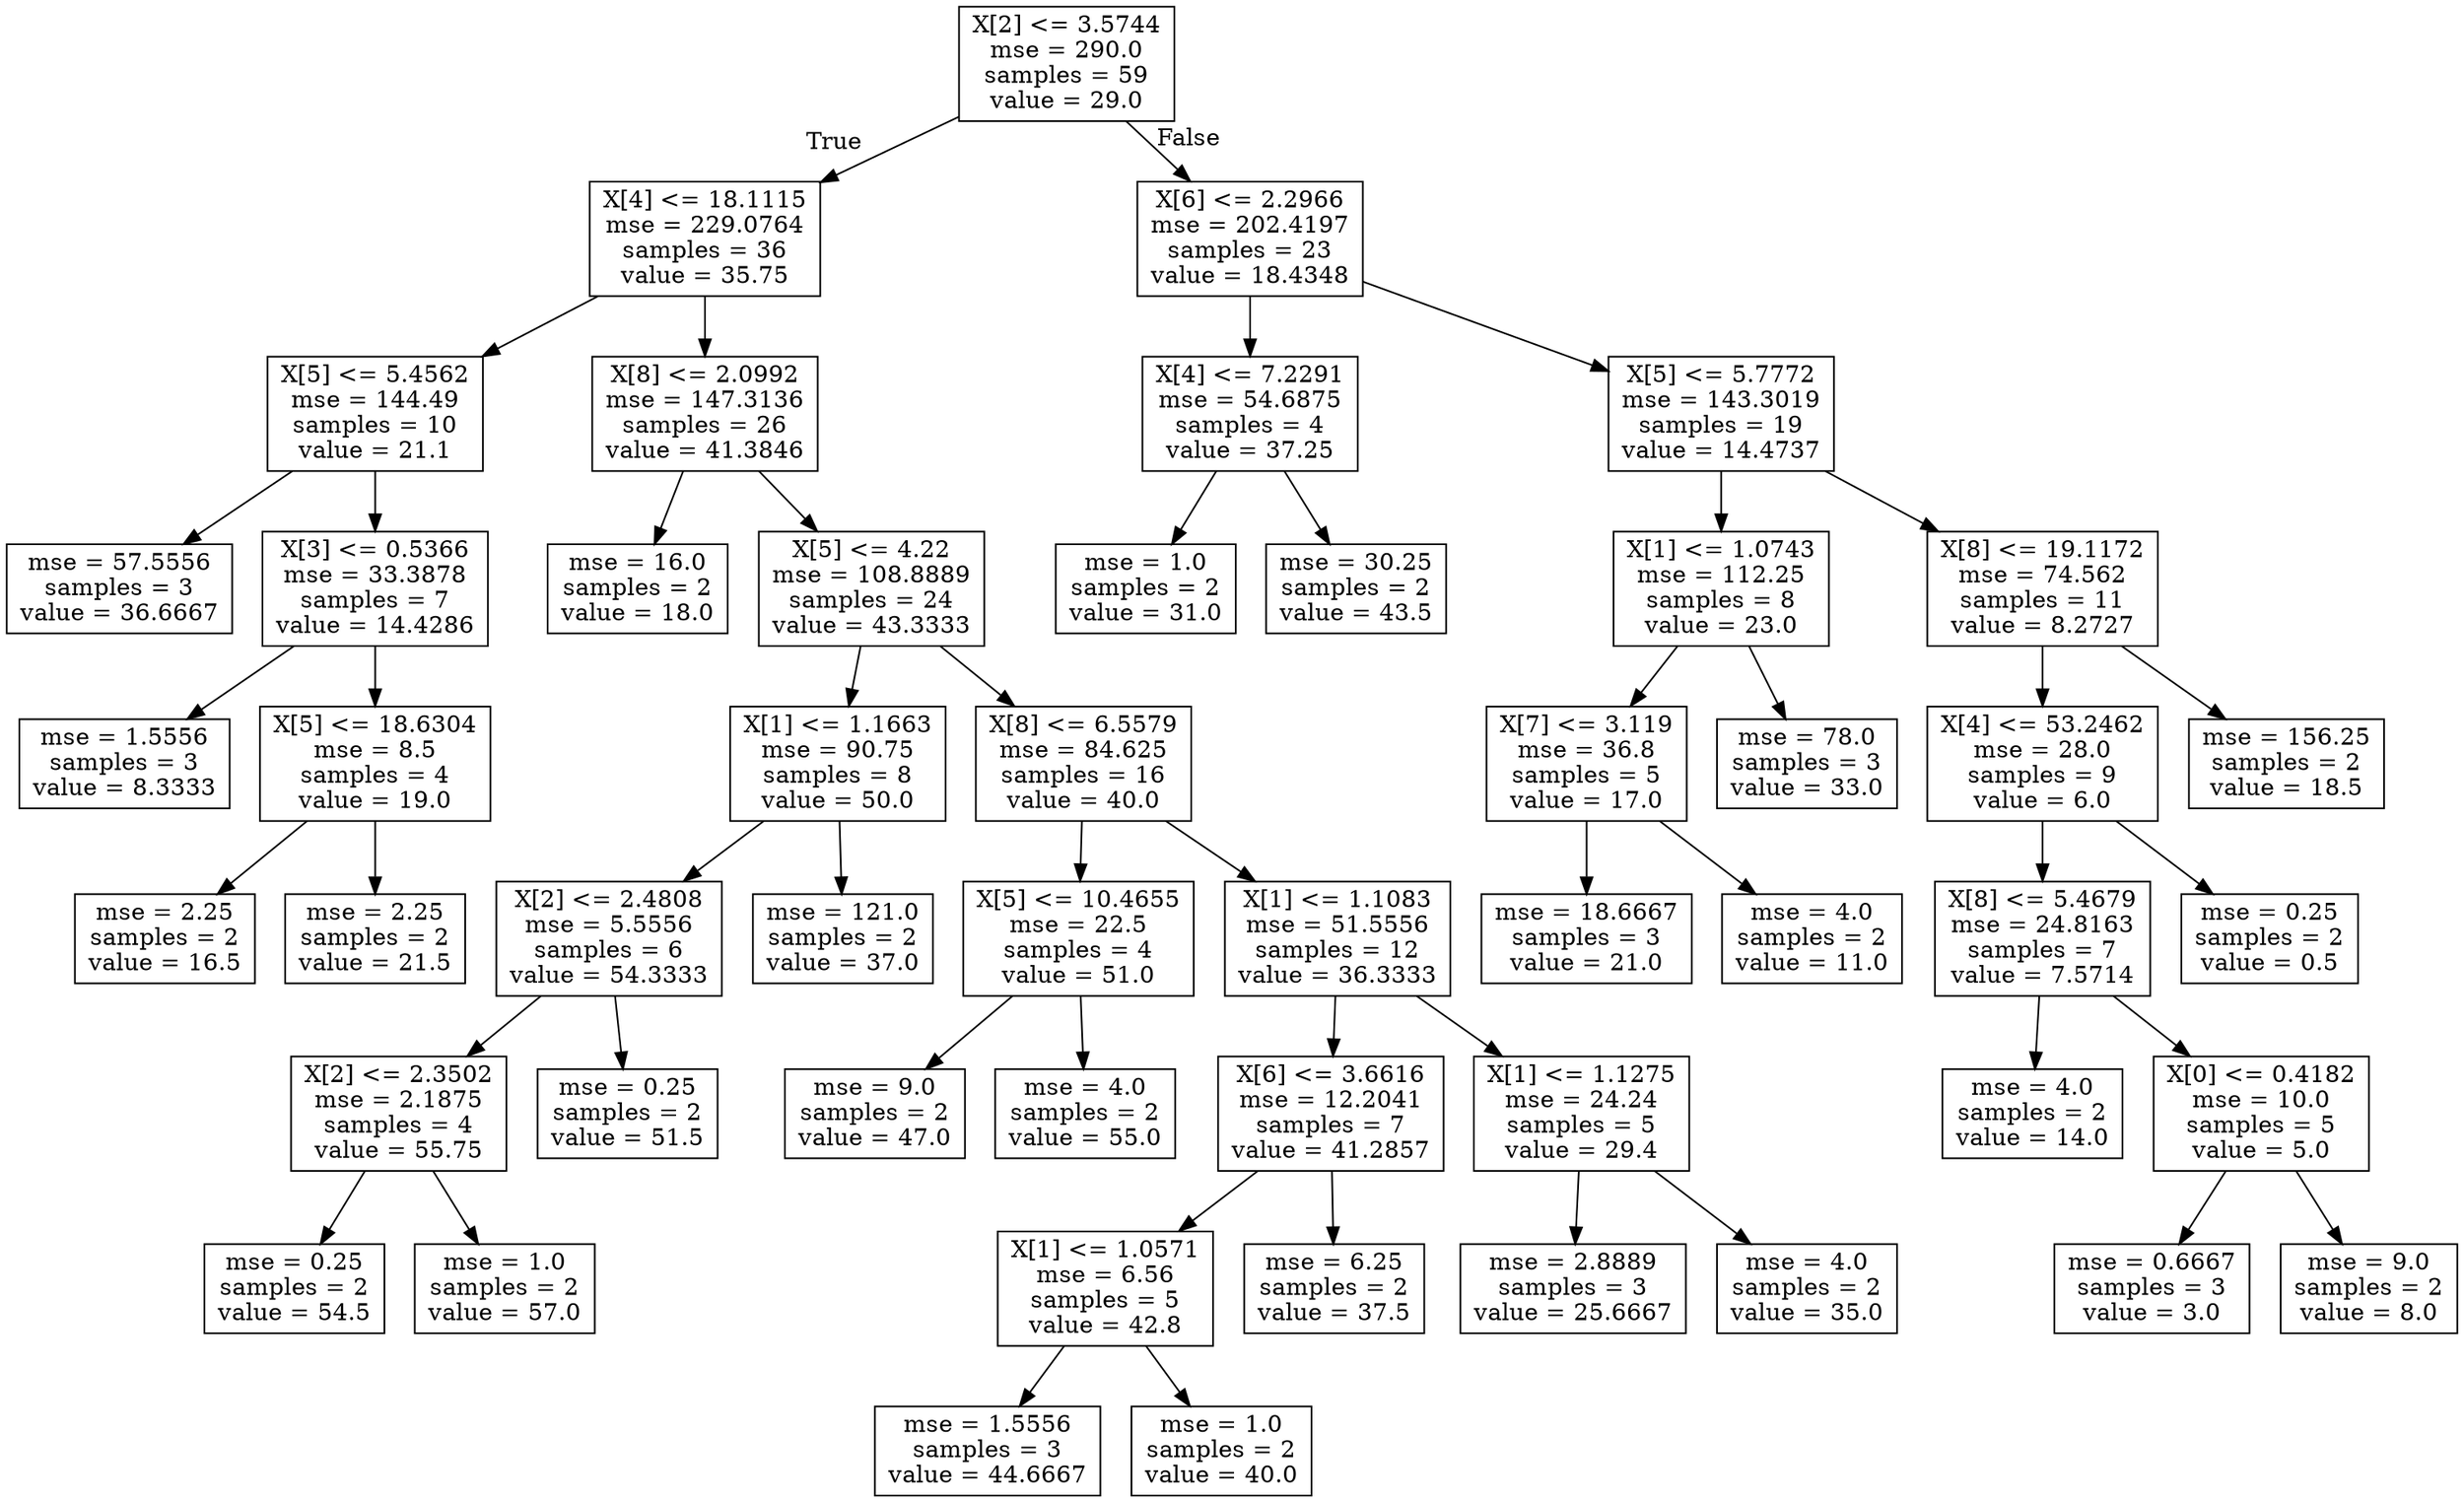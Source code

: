digraph Tree {
node [shape=box] ;
0 [label="X[2] <= 3.5744\nmse = 290.0\nsamples = 59\nvalue = 29.0"] ;
1 [label="X[4] <= 18.1115\nmse = 229.0764\nsamples = 36\nvalue = 35.75"] ;
0 -> 1 [labeldistance=2.5, labelangle=45, headlabel="True"] ;
2 [label="X[5] <= 5.4562\nmse = 144.49\nsamples = 10\nvalue = 21.1"] ;
1 -> 2 ;
3 [label="mse = 57.5556\nsamples = 3\nvalue = 36.6667"] ;
2 -> 3 ;
4 [label="X[3] <= 0.5366\nmse = 33.3878\nsamples = 7\nvalue = 14.4286"] ;
2 -> 4 ;
5 [label="mse = 1.5556\nsamples = 3\nvalue = 8.3333"] ;
4 -> 5 ;
6 [label="X[5] <= 18.6304\nmse = 8.5\nsamples = 4\nvalue = 19.0"] ;
4 -> 6 ;
7 [label="mse = 2.25\nsamples = 2\nvalue = 16.5"] ;
6 -> 7 ;
8 [label="mse = 2.25\nsamples = 2\nvalue = 21.5"] ;
6 -> 8 ;
9 [label="X[8] <= 2.0992\nmse = 147.3136\nsamples = 26\nvalue = 41.3846"] ;
1 -> 9 ;
10 [label="mse = 16.0\nsamples = 2\nvalue = 18.0"] ;
9 -> 10 ;
11 [label="X[5] <= 4.22\nmse = 108.8889\nsamples = 24\nvalue = 43.3333"] ;
9 -> 11 ;
12 [label="X[1] <= 1.1663\nmse = 90.75\nsamples = 8\nvalue = 50.0"] ;
11 -> 12 ;
13 [label="X[2] <= 2.4808\nmse = 5.5556\nsamples = 6\nvalue = 54.3333"] ;
12 -> 13 ;
14 [label="X[2] <= 2.3502\nmse = 2.1875\nsamples = 4\nvalue = 55.75"] ;
13 -> 14 ;
15 [label="mse = 0.25\nsamples = 2\nvalue = 54.5"] ;
14 -> 15 ;
16 [label="mse = 1.0\nsamples = 2\nvalue = 57.0"] ;
14 -> 16 ;
17 [label="mse = 0.25\nsamples = 2\nvalue = 51.5"] ;
13 -> 17 ;
18 [label="mse = 121.0\nsamples = 2\nvalue = 37.0"] ;
12 -> 18 ;
19 [label="X[8] <= 6.5579\nmse = 84.625\nsamples = 16\nvalue = 40.0"] ;
11 -> 19 ;
20 [label="X[5] <= 10.4655\nmse = 22.5\nsamples = 4\nvalue = 51.0"] ;
19 -> 20 ;
21 [label="mse = 9.0\nsamples = 2\nvalue = 47.0"] ;
20 -> 21 ;
22 [label="mse = 4.0\nsamples = 2\nvalue = 55.0"] ;
20 -> 22 ;
23 [label="X[1] <= 1.1083\nmse = 51.5556\nsamples = 12\nvalue = 36.3333"] ;
19 -> 23 ;
24 [label="X[6] <= 3.6616\nmse = 12.2041\nsamples = 7\nvalue = 41.2857"] ;
23 -> 24 ;
25 [label="X[1] <= 1.0571\nmse = 6.56\nsamples = 5\nvalue = 42.8"] ;
24 -> 25 ;
26 [label="mse = 1.5556\nsamples = 3\nvalue = 44.6667"] ;
25 -> 26 ;
27 [label="mse = 1.0\nsamples = 2\nvalue = 40.0"] ;
25 -> 27 ;
28 [label="mse = 6.25\nsamples = 2\nvalue = 37.5"] ;
24 -> 28 ;
29 [label="X[1] <= 1.1275\nmse = 24.24\nsamples = 5\nvalue = 29.4"] ;
23 -> 29 ;
30 [label="mse = 2.8889\nsamples = 3\nvalue = 25.6667"] ;
29 -> 30 ;
31 [label="mse = 4.0\nsamples = 2\nvalue = 35.0"] ;
29 -> 31 ;
32 [label="X[6] <= 2.2966\nmse = 202.4197\nsamples = 23\nvalue = 18.4348"] ;
0 -> 32 [labeldistance=2.5, labelangle=-45, headlabel="False"] ;
33 [label="X[4] <= 7.2291\nmse = 54.6875\nsamples = 4\nvalue = 37.25"] ;
32 -> 33 ;
34 [label="mse = 1.0\nsamples = 2\nvalue = 31.0"] ;
33 -> 34 ;
35 [label="mse = 30.25\nsamples = 2\nvalue = 43.5"] ;
33 -> 35 ;
36 [label="X[5] <= 5.7772\nmse = 143.3019\nsamples = 19\nvalue = 14.4737"] ;
32 -> 36 ;
37 [label="X[1] <= 1.0743\nmse = 112.25\nsamples = 8\nvalue = 23.0"] ;
36 -> 37 ;
38 [label="X[7] <= 3.119\nmse = 36.8\nsamples = 5\nvalue = 17.0"] ;
37 -> 38 ;
39 [label="mse = 18.6667\nsamples = 3\nvalue = 21.0"] ;
38 -> 39 ;
40 [label="mse = 4.0\nsamples = 2\nvalue = 11.0"] ;
38 -> 40 ;
41 [label="mse = 78.0\nsamples = 3\nvalue = 33.0"] ;
37 -> 41 ;
42 [label="X[8] <= 19.1172\nmse = 74.562\nsamples = 11\nvalue = 8.2727"] ;
36 -> 42 ;
43 [label="X[4] <= 53.2462\nmse = 28.0\nsamples = 9\nvalue = 6.0"] ;
42 -> 43 ;
44 [label="X[8] <= 5.4679\nmse = 24.8163\nsamples = 7\nvalue = 7.5714"] ;
43 -> 44 ;
45 [label="mse = 4.0\nsamples = 2\nvalue = 14.0"] ;
44 -> 45 ;
46 [label="X[0] <= 0.4182\nmse = 10.0\nsamples = 5\nvalue = 5.0"] ;
44 -> 46 ;
47 [label="mse = 0.6667\nsamples = 3\nvalue = 3.0"] ;
46 -> 47 ;
48 [label="mse = 9.0\nsamples = 2\nvalue = 8.0"] ;
46 -> 48 ;
49 [label="mse = 0.25\nsamples = 2\nvalue = 0.5"] ;
43 -> 49 ;
50 [label="mse = 156.25\nsamples = 2\nvalue = 18.5"] ;
42 -> 50 ;
}